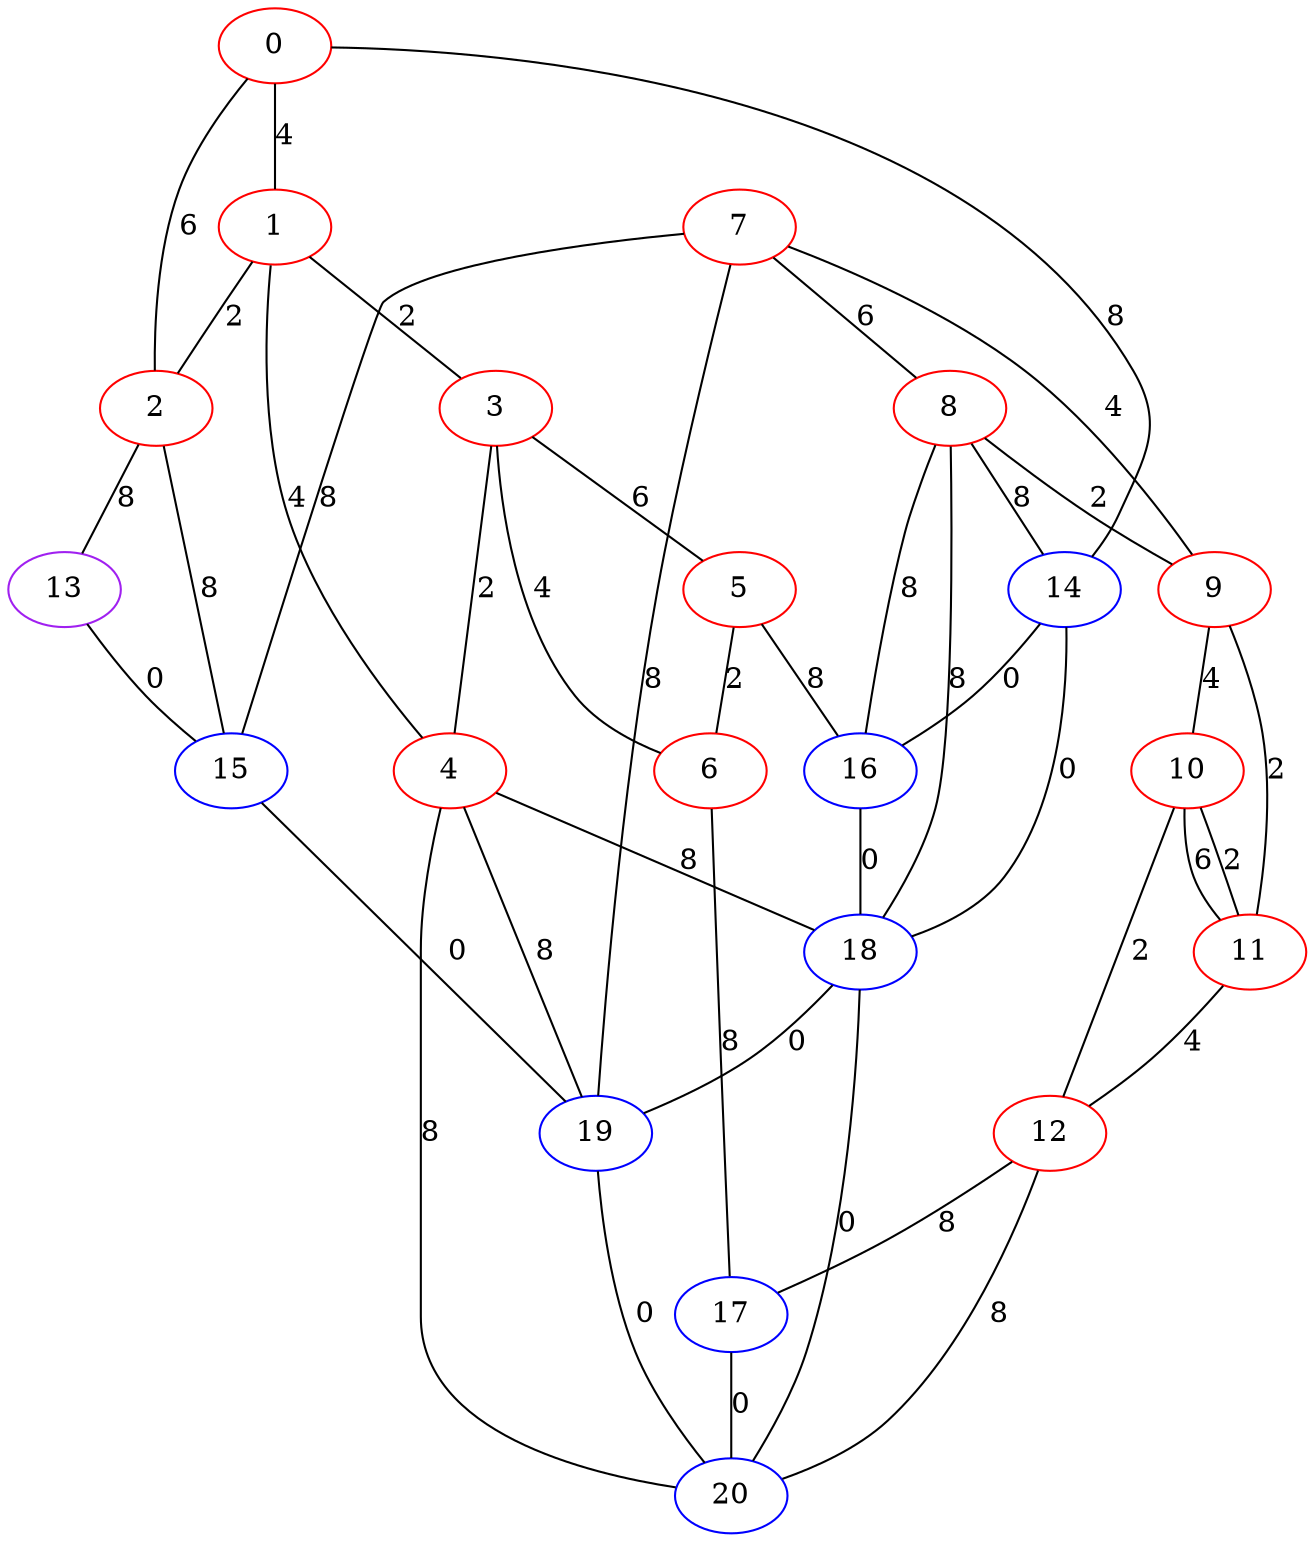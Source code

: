 graph "" {
0 [color=red, weight=1];
1 [color=red, weight=1];
2 [color=red, weight=1];
3 [color=red, weight=1];
4 [color=red, weight=1];
5 [color=red, weight=1];
6 [color=red, weight=1];
7 [color=red, weight=1];
8 [color=red, weight=1];
9 [color=red, weight=1];
10 [color=red, weight=1];
11 [color=red, weight=1];
12 [color=red, weight=1];
13 [color=purple, weight=4];
14 [color=blue, weight=3];
15 [color=blue, weight=3];
16 [color=blue, weight=3];
17 [color=blue, weight=3];
18 [color=blue, weight=3];
19 [color=blue, weight=3];
20 [color=blue, weight=3];
0 -- 1  [key=0, label=4];
0 -- 2  [key=0, label=6];
0 -- 14  [key=0, label=8];
1 -- 2  [key=0, label=2];
1 -- 3  [key=0, label=2];
1 -- 4  [key=0, label=4];
2 -- 13  [key=0, label=8];
2 -- 15  [key=0, label=8];
3 -- 4  [key=0, label=2];
3 -- 5  [key=0, label=6];
3 -- 6  [key=0, label=4];
4 -- 19  [key=0, label=8];
4 -- 18  [key=0, label=8];
4 -- 20  [key=0, label=8];
5 -- 16  [key=0, label=8];
5 -- 6  [key=0, label=2];
6 -- 17  [key=0, label=8];
7 -- 8  [key=0, label=6];
7 -- 9  [key=0, label=4];
7 -- 19  [key=0, label=8];
7 -- 15  [key=0, label=8];
8 -- 16  [key=0, label=8];
8 -- 9  [key=0, label=2];
8 -- 18  [key=0, label=8];
8 -- 14  [key=0, label=8];
9 -- 10  [key=0, label=4];
9 -- 11  [key=0, label=2];
10 -- 11  [key=0, label=6];
10 -- 11  [key=1, label=2];
10 -- 12  [key=0, label=2];
11 -- 12  [key=0, label=4];
12 -- 17  [key=0, label=8];
12 -- 20  [key=0, label=8];
13 -- 15  [key=0, label=0];
14 -- 16  [key=0, label=0];
14 -- 18  [key=0, label=0];
15 -- 19  [key=0, label=0];
16 -- 18  [key=0, label=0];
17 -- 20  [key=0, label=0];
18 -- 19  [key=0, label=0];
18 -- 20  [key=0, label=0];
19 -- 20  [key=0, label=0];
}
